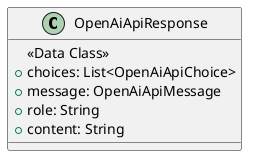 @startuml
class OpenAiApiResponse {
    <<Data Class>>
    + choices: List<OpenAiApiChoice>
    + message: OpenAiApiMessage
    + role: String
    + content: String
}
@enduml
